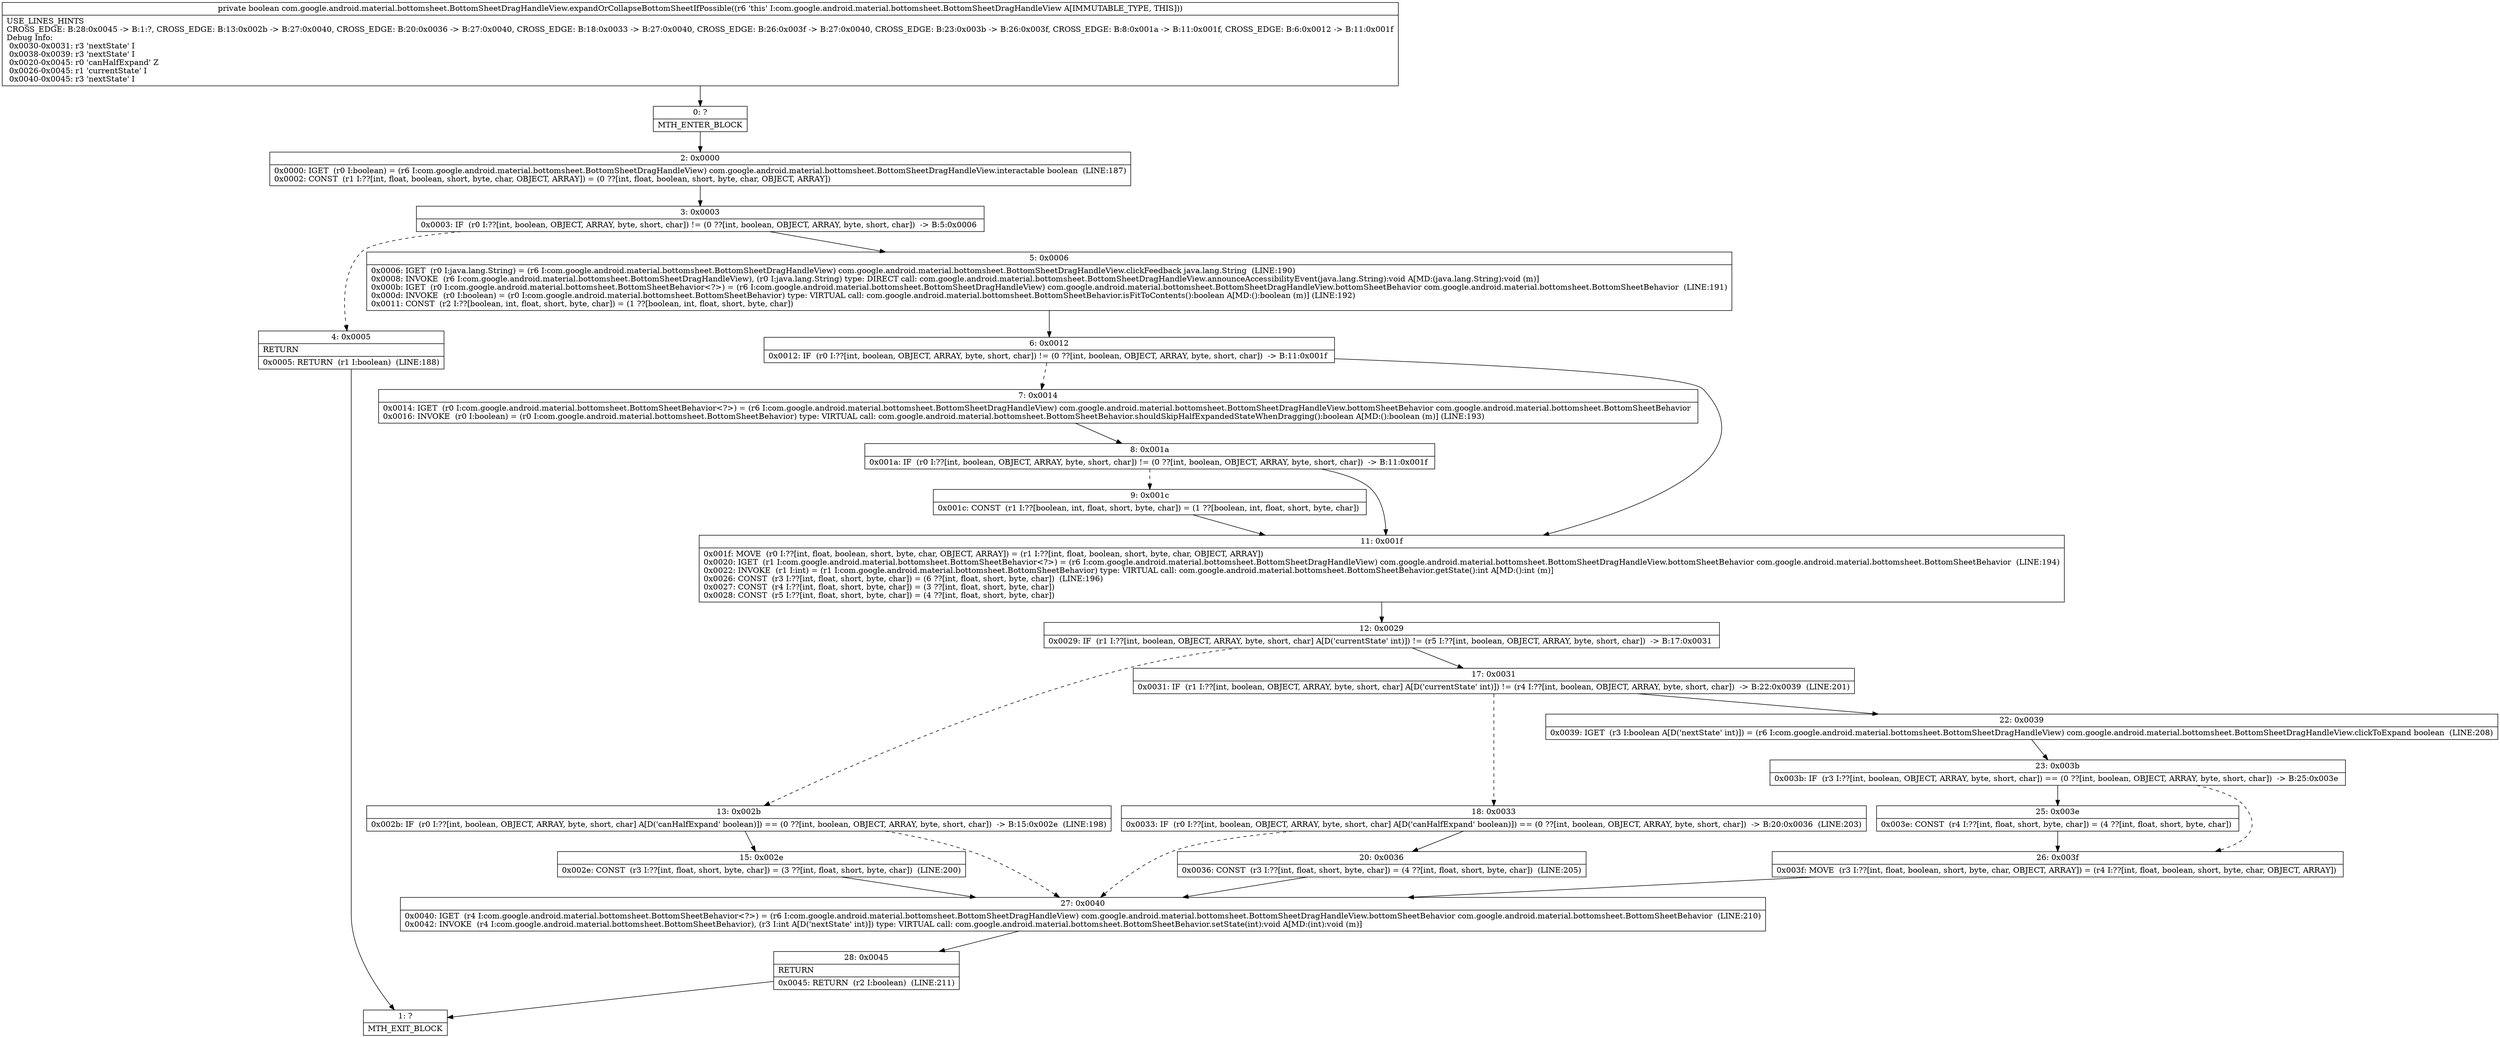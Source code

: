 digraph "CFG forcom.google.android.material.bottomsheet.BottomSheetDragHandleView.expandOrCollapseBottomSheetIfPossible()Z" {
Node_0 [shape=record,label="{0\:\ ?|MTH_ENTER_BLOCK\l}"];
Node_2 [shape=record,label="{2\:\ 0x0000|0x0000: IGET  (r0 I:boolean) = (r6 I:com.google.android.material.bottomsheet.BottomSheetDragHandleView) com.google.android.material.bottomsheet.BottomSheetDragHandleView.interactable boolean  (LINE:187)\l0x0002: CONST  (r1 I:??[int, float, boolean, short, byte, char, OBJECT, ARRAY]) = (0 ??[int, float, boolean, short, byte, char, OBJECT, ARRAY]) \l}"];
Node_3 [shape=record,label="{3\:\ 0x0003|0x0003: IF  (r0 I:??[int, boolean, OBJECT, ARRAY, byte, short, char]) != (0 ??[int, boolean, OBJECT, ARRAY, byte, short, char])  \-\> B:5:0x0006 \l}"];
Node_4 [shape=record,label="{4\:\ 0x0005|RETURN\l|0x0005: RETURN  (r1 I:boolean)  (LINE:188)\l}"];
Node_1 [shape=record,label="{1\:\ ?|MTH_EXIT_BLOCK\l}"];
Node_5 [shape=record,label="{5\:\ 0x0006|0x0006: IGET  (r0 I:java.lang.String) = (r6 I:com.google.android.material.bottomsheet.BottomSheetDragHandleView) com.google.android.material.bottomsheet.BottomSheetDragHandleView.clickFeedback java.lang.String  (LINE:190)\l0x0008: INVOKE  (r6 I:com.google.android.material.bottomsheet.BottomSheetDragHandleView), (r0 I:java.lang.String) type: DIRECT call: com.google.android.material.bottomsheet.BottomSheetDragHandleView.announceAccessibilityEvent(java.lang.String):void A[MD:(java.lang.String):void (m)]\l0x000b: IGET  (r0 I:com.google.android.material.bottomsheet.BottomSheetBehavior\<?\>) = (r6 I:com.google.android.material.bottomsheet.BottomSheetDragHandleView) com.google.android.material.bottomsheet.BottomSheetDragHandleView.bottomSheetBehavior com.google.android.material.bottomsheet.BottomSheetBehavior  (LINE:191)\l0x000d: INVOKE  (r0 I:boolean) = (r0 I:com.google.android.material.bottomsheet.BottomSheetBehavior) type: VIRTUAL call: com.google.android.material.bottomsheet.BottomSheetBehavior.isFitToContents():boolean A[MD:():boolean (m)] (LINE:192)\l0x0011: CONST  (r2 I:??[boolean, int, float, short, byte, char]) = (1 ??[boolean, int, float, short, byte, char]) \l}"];
Node_6 [shape=record,label="{6\:\ 0x0012|0x0012: IF  (r0 I:??[int, boolean, OBJECT, ARRAY, byte, short, char]) != (0 ??[int, boolean, OBJECT, ARRAY, byte, short, char])  \-\> B:11:0x001f \l}"];
Node_7 [shape=record,label="{7\:\ 0x0014|0x0014: IGET  (r0 I:com.google.android.material.bottomsheet.BottomSheetBehavior\<?\>) = (r6 I:com.google.android.material.bottomsheet.BottomSheetDragHandleView) com.google.android.material.bottomsheet.BottomSheetDragHandleView.bottomSheetBehavior com.google.android.material.bottomsheet.BottomSheetBehavior \l0x0016: INVOKE  (r0 I:boolean) = (r0 I:com.google.android.material.bottomsheet.BottomSheetBehavior) type: VIRTUAL call: com.google.android.material.bottomsheet.BottomSheetBehavior.shouldSkipHalfExpandedStateWhenDragging():boolean A[MD:():boolean (m)] (LINE:193)\l}"];
Node_8 [shape=record,label="{8\:\ 0x001a|0x001a: IF  (r0 I:??[int, boolean, OBJECT, ARRAY, byte, short, char]) != (0 ??[int, boolean, OBJECT, ARRAY, byte, short, char])  \-\> B:11:0x001f \l}"];
Node_9 [shape=record,label="{9\:\ 0x001c|0x001c: CONST  (r1 I:??[boolean, int, float, short, byte, char]) = (1 ??[boolean, int, float, short, byte, char]) \l}"];
Node_11 [shape=record,label="{11\:\ 0x001f|0x001f: MOVE  (r0 I:??[int, float, boolean, short, byte, char, OBJECT, ARRAY]) = (r1 I:??[int, float, boolean, short, byte, char, OBJECT, ARRAY]) \l0x0020: IGET  (r1 I:com.google.android.material.bottomsheet.BottomSheetBehavior\<?\>) = (r6 I:com.google.android.material.bottomsheet.BottomSheetDragHandleView) com.google.android.material.bottomsheet.BottomSheetDragHandleView.bottomSheetBehavior com.google.android.material.bottomsheet.BottomSheetBehavior  (LINE:194)\l0x0022: INVOKE  (r1 I:int) = (r1 I:com.google.android.material.bottomsheet.BottomSheetBehavior) type: VIRTUAL call: com.google.android.material.bottomsheet.BottomSheetBehavior.getState():int A[MD:():int (m)]\l0x0026: CONST  (r3 I:??[int, float, short, byte, char]) = (6 ??[int, float, short, byte, char])  (LINE:196)\l0x0027: CONST  (r4 I:??[int, float, short, byte, char]) = (3 ??[int, float, short, byte, char]) \l0x0028: CONST  (r5 I:??[int, float, short, byte, char]) = (4 ??[int, float, short, byte, char]) \l}"];
Node_12 [shape=record,label="{12\:\ 0x0029|0x0029: IF  (r1 I:??[int, boolean, OBJECT, ARRAY, byte, short, char] A[D('currentState' int)]) != (r5 I:??[int, boolean, OBJECT, ARRAY, byte, short, char])  \-\> B:17:0x0031 \l}"];
Node_13 [shape=record,label="{13\:\ 0x002b|0x002b: IF  (r0 I:??[int, boolean, OBJECT, ARRAY, byte, short, char] A[D('canHalfExpand' boolean)]) == (0 ??[int, boolean, OBJECT, ARRAY, byte, short, char])  \-\> B:15:0x002e  (LINE:198)\l}"];
Node_15 [shape=record,label="{15\:\ 0x002e|0x002e: CONST  (r3 I:??[int, float, short, byte, char]) = (3 ??[int, float, short, byte, char])  (LINE:200)\l}"];
Node_27 [shape=record,label="{27\:\ 0x0040|0x0040: IGET  (r4 I:com.google.android.material.bottomsheet.BottomSheetBehavior\<?\>) = (r6 I:com.google.android.material.bottomsheet.BottomSheetDragHandleView) com.google.android.material.bottomsheet.BottomSheetDragHandleView.bottomSheetBehavior com.google.android.material.bottomsheet.BottomSheetBehavior  (LINE:210)\l0x0042: INVOKE  (r4 I:com.google.android.material.bottomsheet.BottomSheetBehavior), (r3 I:int A[D('nextState' int)]) type: VIRTUAL call: com.google.android.material.bottomsheet.BottomSheetBehavior.setState(int):void A[MD:(int):void (m)]\l}"];
Node_28 [shape=record,label="{28\:\ 0x0045|RETURN\l|0x0045: RETURN  (r2 I:boolean)  (LINE:211)\l}"];
Node_17 [shape=record,label="{17\:\ 0x0031|0x0031: IF  (r1 I:??[int, boolean, OBJECT, ARRAY, byte, short, char] A[D('currentState' int)]) != (r4 I:??[int, boolean, OBJECT, ARRAY, byte, short, char])  \-\> B:22:0x0039  (LINE:201)\l}"];
Node_18 [shape=record,label="{18\:\ 0x0033|0x0033: IF  (r0 I:??[int, boolean, OBJECT, ARRAY, byte, short, char] A[D('canHalfExpand' boolean)]) == (0 ??[int, boolean, OBJECT, ARRAY, byte, short, char])  \-\> B:20:0x0036  (LINE:203)\l}"];
Node_20 [shape=record,label="{20\:\ 0x0036|0x0036: CONST  (r3 I:??[int, float, short, byte, char]) = (4 ??[int, float, short, byte, char])  (LINE:205)\l}"];
Node_22 [shape=record,label="{22\:\ 0x0039|0x0039: IGET  (r3 I:boolean A[D('nextState' int)]) = (r6 I:com.google.android.material.bottomsheet.BottomSheetDragHandleView) com.google.android.material.bottomsheet.BottomSheetDragHandleView.clickToExpand boolean  (LINE:208)\l}"];
Node_23 [shape=record,label="{23\:\ 0x003b|0x003b: IF  (r3 I:??[int, boolean, OBJECT, ARRAY, byte, short, char]) == (0 ??[int, boolean, OBJECT, ARRAY, byte, short, char])  \-\> B:25:0x003e \l}"];
Node_25 [shape=record,label="{25\:\ 0x003e|0x003e: CONST  (r4 I:??[int, float, short, byte, char]) = (4 ??[int, float, short, byte, char]) \l}"];
Node_26 [shape=record,label="{26\:\ 0x003f|0x003f: MOVE  (r3 I:??[int, float, boolean, short, byte, char, OBJECT, ARRAY]) = (r4 I:??[int, float, boolean, short, byte, char, OBJECT, ARRAY]) \l}"];
MethodNode[shape=record,label="{private boolean com.google.android.material.bottomsheet.BottomSheetDragHandleView.expandOrCollapseBottomSheetIfPossible((r6 'this' I:com.google.android.material.bottomsheet.BottomSheetDragHandleView A[IMMUTABLE_TYPE, THIS]))  | USE_LINES_HINTS\lCROSS_EDGE: B:28:0x0045 \-\> B:1:?, CROSS_EDGE: B:13:0x002b \-\> B:27:0x0040, CROSS_EDGE: B:20:0x0036 \-\> B:27:0x0040, CROSS_EDGE: B:18:0x0033 \-\> B:27:0x0040, CROSS_EDGE: B:26:0x003f \-\> B:27:0x0040, CROSS_EDGE: B:23:0x003b \-\> B:26:0x003f, CROSS_EDGE: B:8:0x001a \-\> B:11:0x001f, CROSS_EDGE: B:6:0x0012 \-\> B:11:0x001f\lDebug Info:\l  0x0030\-0x0031: r3 'nextState' I\l  0x0038\-0x0039: r3 'nextState' I\l  0x0020\-0x0045: r0 'canHalfExpand' Z\l  0x0026\-0x0045: r1 'currentState' I\l  0x0040\-0x0045: r3 'nextState' I\l}"];
MethodNode -> Node_0;Node_0 -> Node_2;
Node_2 -> Node_3;
Node_3 -> Node_4[style=dashed];
Node_3 -> Node_5;
Node_4 -> Node_1;
Node_5 -> Node_6;
Node_6 -> Node_7[style=dashed];
Node_6 -> Node_11;
Node_7 -> Node_8;
Node_8 -> Node_9[style=dashed];
Node_8 -> Node_11;
Node_9 -> Node_11;
Node_11 -> Node_12;
Node_12 -> Node_13[style=dashed];
Node_12 -> Node_17;
Node_13 -> Node_15;
Node_13 -> Node_27[style=dashed];
Node_15 -> Node_27;
Node_27 -> Node_28;
Node_28 -> Node_1;
Node_17 -> Node_18[style=dashed];
Node_17 -> Node_22;
Node_18 -> Node_20;
Node_18 -> Node_27[style=dashed];
Node_20 -> Node_27;
Node_22 -> Node_23;
Node_23 -> Node_25;
Node_23 -> Node_26[style=dashed];
Node_25 -> Node_26;
Node_26 -> Node_27;
}

